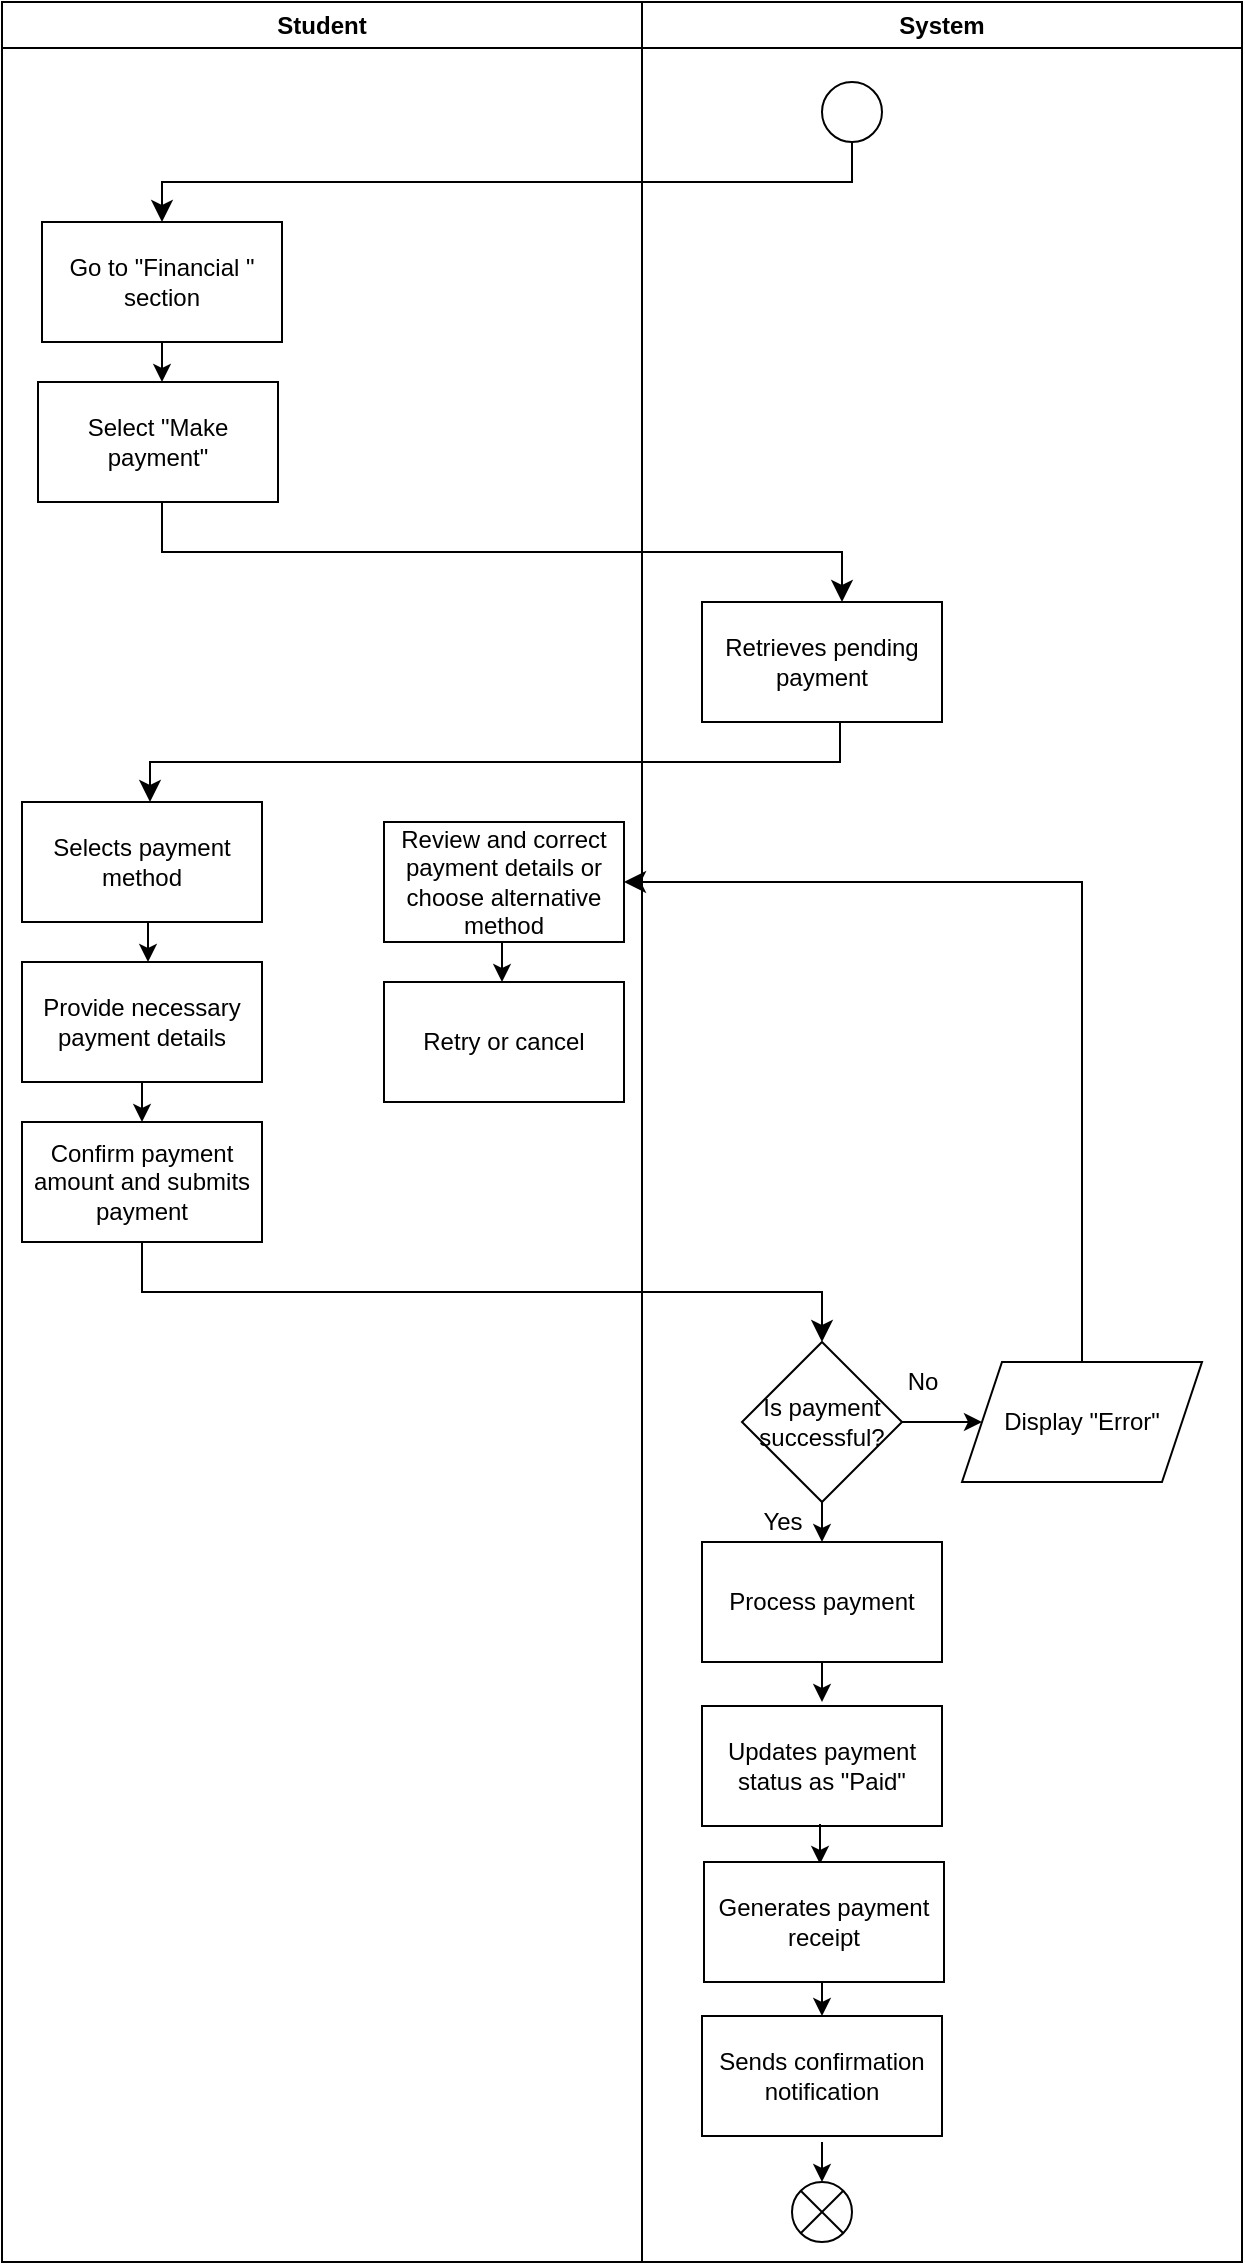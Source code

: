 <mxfile>
    <diagram id="VpqtiGvtO4Dupqu74elf" name="Page-1">
        <mxGraphModel dx="457" dy="725" grid="1" gridSize="10" guides="1" tooltips="1" connect="1" arrows="1" fold="1" page="1" pageScale="1" pageWidth="850" pageHeight="1100" math="0" shadow="0">
            <root>
                <mxCell id="0"/>
                <mxCell id="1" parent="0"/>
                <mxCell id="2" value="" style="ellipse;" vertex="1" parent="1">
                    <mxGeometry x="410" y="40" width="30" height="30" as="geometry"/>
                </mxCell>
                <mxCell id="3" value="" style="edgeStyle=elbowEdgeStyle;elbow=vertical;endArrow=classic;html=1;curved=0;rounded=0;endSize=8;startSize=8;" edge="1" parent="1">
                    <mxGeometry width="50" height="50" relative="1" as="geometry">
                        <mxPoint x="425" y="70" as="sourcePoint"/>
                        <mxPoint x="80" y="110" as="targetPoint"/>
                    </mxGeometry>
                </mxCell>
                <mxCell id="4" value="Go to &quot;Financial &quot; section" style="rounded=0;whiteSpace=wrap;html=1;" vertex="1" parent="1">
                    <mxGeometry x="20" y="110" width="120" height="60" as="geometry"/>
                </mxCell>
                <mxCell id="5" value="" style="endArrow=classic;html=1;" edge="1" parent="1">
                    <mxGeometry width="50" height="50" relative="1" as="geometry">
                        <mxPoint x="80" y="170" as="sourcePoint"/>
                        <mxPoint x="80" y="190" as="targetPoint"/>
                    </mxGeometry>
                </mxCell>
                <mxCell id="6" value="Select &quot;Make payment&quot;" style="rounded=0;whiteSpace=wrap;html=1;" vertex="1" parent="1">
                    <mxGeometry x="18" y="190" width="120" height="60" as="geometry"/>
                </mxCell>
                <mxCell id="7" value="" style="edgeStyle=elbowEdgeStyle;elbow=vertical;endArrow=classic;html=1;curved=0;rounded=0;endSize=8;startSize=8;" edge="1" parent="1">
                    <mxGeometry width="50" height="50" relative="1" as="geometry">
                        <mxPoint x="80" y="250" as="sourcePoint"/>
                        <mxPoint x="420" y="300" as="targetPoint"/>
                    </mxGeometry>
                </mxCell>
                <mxCell id="8" value="Retrieves pending payment" style="rounded=0;whiteSpace=wrap;html=1;" vertex="1" parent="1">
                    <mxGeometry x="350" y="300" width="120" height="60" as="geometry"/>
                </mxCell>
                <mxCell id="10" value="" style="edgeStyle=elbowEdgeStyle;elbow=vertical;endArrow=classic;html=1;curved=0;rounded=0;endSize=8;startSize=8;" edge="1" parent="1">
                    <mxGeometry width="50" height="50" relative="1" as="geometry">
                        <mxPoint x="419" y="360" as="sourcePoint"/>
                        <mxPoint x="74" y="400" as="targetPoint"/>
                    </mxGeometry>
                </mxCell>
                <mxCell id="11" value="Selects payment method" style="rounded=0;whiteSpace=wrap;html=1;" vertex="1" parent="1">
                    <mxGeometry x="10" y="400" width="120" height="60" as="geometry"/>
                </mxCell>
                <mxCell id="12" value="" style="endArrow=classic;html=1;" edge="1" parent="1">
                    <mxGeometry width="50" height="50" relative="1" as="geometry">
                        <mxPoint x="73" y="460" as="sourcePoint"/>
                        <mxPoint x="73" y="480" as="targetPoint"/>
                    </mxGeometry>
                </mxCell>
                <mxCell id="13" value="Provide necessary payment details" style="rounded=0;whiteSpace=wrap;html=1;" vertex="1" parent="1">
                    <mxGeometry x="10" y="480" width="120" height="60" as="geometry"/>
                </mxCell>
                <mxCell id="14" value="" style="endArrow=classic;html=1;" edge="1" parent="1">
                    <mxGeometry width="50" height="50" relative="1" as="geometry">
                        <mxPoint x="70" y="540" as="sourcePoint"/>
                        <mxPoint x="70" y="560" as="targetPoint"/>
                    </mxGeometry>
                </mxCell>
                <mxCell id="15" value="Confirm payment amount and submits payment" style="rounded=0;whiteSpace=wrap;html=1;" vertex="1" parent="1">
                    <mxGeometry x="10" y="560" width="120" height="60" as="geometry"/>
                </mxCell>
                <mxCell id="17" value="" style="edgeStyle=elbowEdgeStyle;elbow=vertical;endArrow=classic;html=1;curved=0;rounded=0;endSize=8;startSize=8;" edge="1" parent="1">
                    <mxGeometry width="50" height="50" relative="1" as="geometry">
                        <mxPoint x="70" y="620" as="sourcePoint"/>
                        <mxPoint x="410" y="670" as="targetPoint"/>
                    </mxGeometry>
                </mxCell>
                <mxCell id="18" value="Is payment successful?" style="rhombus;whiteSpace=wrap;html=1;" vertex="1" parent="1">
                    <mxGeometry x="370" y="670" width="80" height="80" as="geometry"/>
                </mxCell>
                <mxCell id="19" value="" style="endArrow=classic;html=1;" edge="1" parent="1">
                    <mxGeometry width="50" height="50" relative="1" as="geometry">
                        <mxPoint x="410" y="750" as="sourcePoint"/>
                        <mxPoint x="410" y="770" as="targetPoint"/>
                    </mxGeometry>
                </mxCell>
                <mxCell id="20" value="Yes" style="text;html=1;align=center;verticalAlign=middle;resizable=0;points=[];autosize=1;strokeColor=none;fillColor=none;" vertex="1" parent="1">
                    <mxGeometry x="370" y="745" width="40" height="30" as="geometry"/>
                </mxCell>
                <mxCell id="21" value="Process payment" style="rounded=0;whiteSpace=wrap;html=1;" vertex="1" parent="1">
                    <mxGeometry x="350" y="770" width="120" height="60" as="geometry"/>
                </mxCell>
                <mxCell id="22" value="" style="endArrow=classic;html=1;" edge="1" parent="1">
                    <mxGeometry width="50" height="50" relative="1" as="geometry">
                        <mxPoint x="410" y="830" as="sourcePoint"/>
                        <mxPoint x="410" y="850" as="targetPoint"/>
                    </mxGeometry>
                </mxCell>
                <mxCell id="23" value="Updates payment status as &quot;Paid&quot;" style="rounded=0;whiteSpace=wrap;html=1;" vertex="1" parent="1">
                    <mxGeometry x="350" y="852" width="120" height="60" as="geometry"/>
                </mxCell>
                <mxCell id="24" value="" style="endArrow=classic;html=1;" edge="1" parent="1">
                    <mxGeometry width="50" height="50" relative="1" as="geometry">
                        <mxPoint x="409" y="911" as="sourcePoint"/>
                        <mxPoint x="409" y="931" as="targetPoint"/>
                    </mxGeometry>
                </mxCell>
                <mxCell id="25" value="Generates payment receipt" style="rounded=0;whiteSpace=wrap;html=1;" vertex="1" parent="1">
                    <mxGeometry x="351" y="930" width="120" height="60" as="geometry"/>
                </mxCell>
                <mxCell id="26" value="" style="endArrow=classic;html=1;" edge="1" parent="1" target="27">
                    <mxGeometry width="50" height="50" relative="1" as="geometry">
                        <mxPoint x="410" y="990" as="sourcePoint"/>
                        <mxPoint x="410" y="1020" as="targetPoint"/>
                    </mxGeometry>
                </mxCell>
                <mxCell id="27" value="Sends confirmation notification" style="rounded=0;whiteSpace=wrap;html=1;" vertex="1" parent="1">
                    <mxGeometry x="350" y="1007" width="120" height="60" as="geometry"/>
                </mxCell>
                <mxCell id="28" value="" style="shape=sumEllipse;perimeter=ellipsePerimeter;whiteSpace=wrap;html=1;backgroundOutline=1;" vertex="1" parent="1">
                    <mxGeometry x="395" y="1090" width="30" height="30" as="geometry"/>
                </mxCell>
                <mxCell id="29" value="" style="endArrow=classic;html=1;" edge="1" parent="1">
                    <mxGeometry width="50" height="50" relative="1" as="geometry">
                        <mxPoint x="410" y="1070" as="sourcePoint"/>
                        <mxPoint x="410" y="1090" as="targetPoint"/>
                    </mxGeometry>
                </mxCell>
                <mxCell id="30" value="" style="endArrow=classic;html=1;" edge="1" parent="1">
                    <mxGeometry width="50" height="50" relative="1" as="geometry">
                        <mxPoint x="450" y="710" as="sourcePoint"/>
                        <mxPoint x="490" y="710" as="targetPoint"/>
                    </mxGeometry>
                </mxCell>
                <mxCell id="31" value="No" style="text;html=1;align=center;verticalAlign=middle;resizable=0;points=[];autosize=1;strokeColor=none;fillColor=none;" vertex="1" parent="1">
                    <mxGeometry x="440" y="675" width="40" height="30" as="geometry"/>
                </mxCell>
                <mxCell id="32" value="Display &quot;Error&quot;" style="shape=parallelogram;perimeter=parallelogramPerimeter;whiteSpace=wrap;html=1;fixedSize=1;" vertex="1" parent="1">
                    <mxGeometry x="480" y="680" width="120" height="60" as="geometry"/>
                </mxCell>
                <mxCell id="33" value="" style="edgeStyle=elbowEdgeStyle;elbow=vertical;endArrow=classic;html=1;curved=0;rounded=0;endSize=8;startSize=8;" edge="1" parent="1" target="34">
                    <mxGeometry width="50" height="50" relative="1" as="geometry">
                        <mxPoint x="540" y="680" as="sourcePoint"/>
                        <mxPoint x="280" y="440" as="targetPoint"/>
                        <Array as="points">
                            <mxPoint x="370" y="440"/>
                        </Array>
                    </mxGeometry>
                </mxCell>
                <mxCell id="34" value="Review and correct payment details or choose alternative method" style="rounded=0;whiteSpace=wrap;html=1;" vertex="1" parent="1">
                    <mxGeometry x="191" y="410" width="120" height="60" as="geometry"/>
                </mxCell>
                <mxCell id="36" value="" style="endArrow=classic;html=1;" edge="1" parent="1">
                    <mxGeometry width="50" height="50" relative="1" as="geometry">
                        <mxPoint x="250" y="470" as="sourcePoint"/>
                        <mxPoint x="250" y="490" as="targetPoint"/>
                    </mxGeometry>
                </mxCell>
                <mxCell id="37" value="Retry or cancel" style="rounded=0;whiteSpace=wrap;html=1;" vertex="1" parent="1">
                    <mxGeometry x="191" y="490" width="120" height="60" as="geometry"/>
                </mxCell>
                <mxCell id="38" value="Student" style="swimlane;whiteSpace=wrap;html=1;" vertex="1" parent="1">
                    <mxGeometry width="320" height="1130" as="geometry"/>
                </mxCell>
                <mxCell id="39" value="System" style="swimlane;whiteSpace=wrap;html=1;" vertex="1" parent="1">
                    <mxGeometry x="320" width="300" height="1130" as="geometry"/>
                </mxCell>
            </root>
        </mxGraphModel>
    </diagram>
</mxfile>
